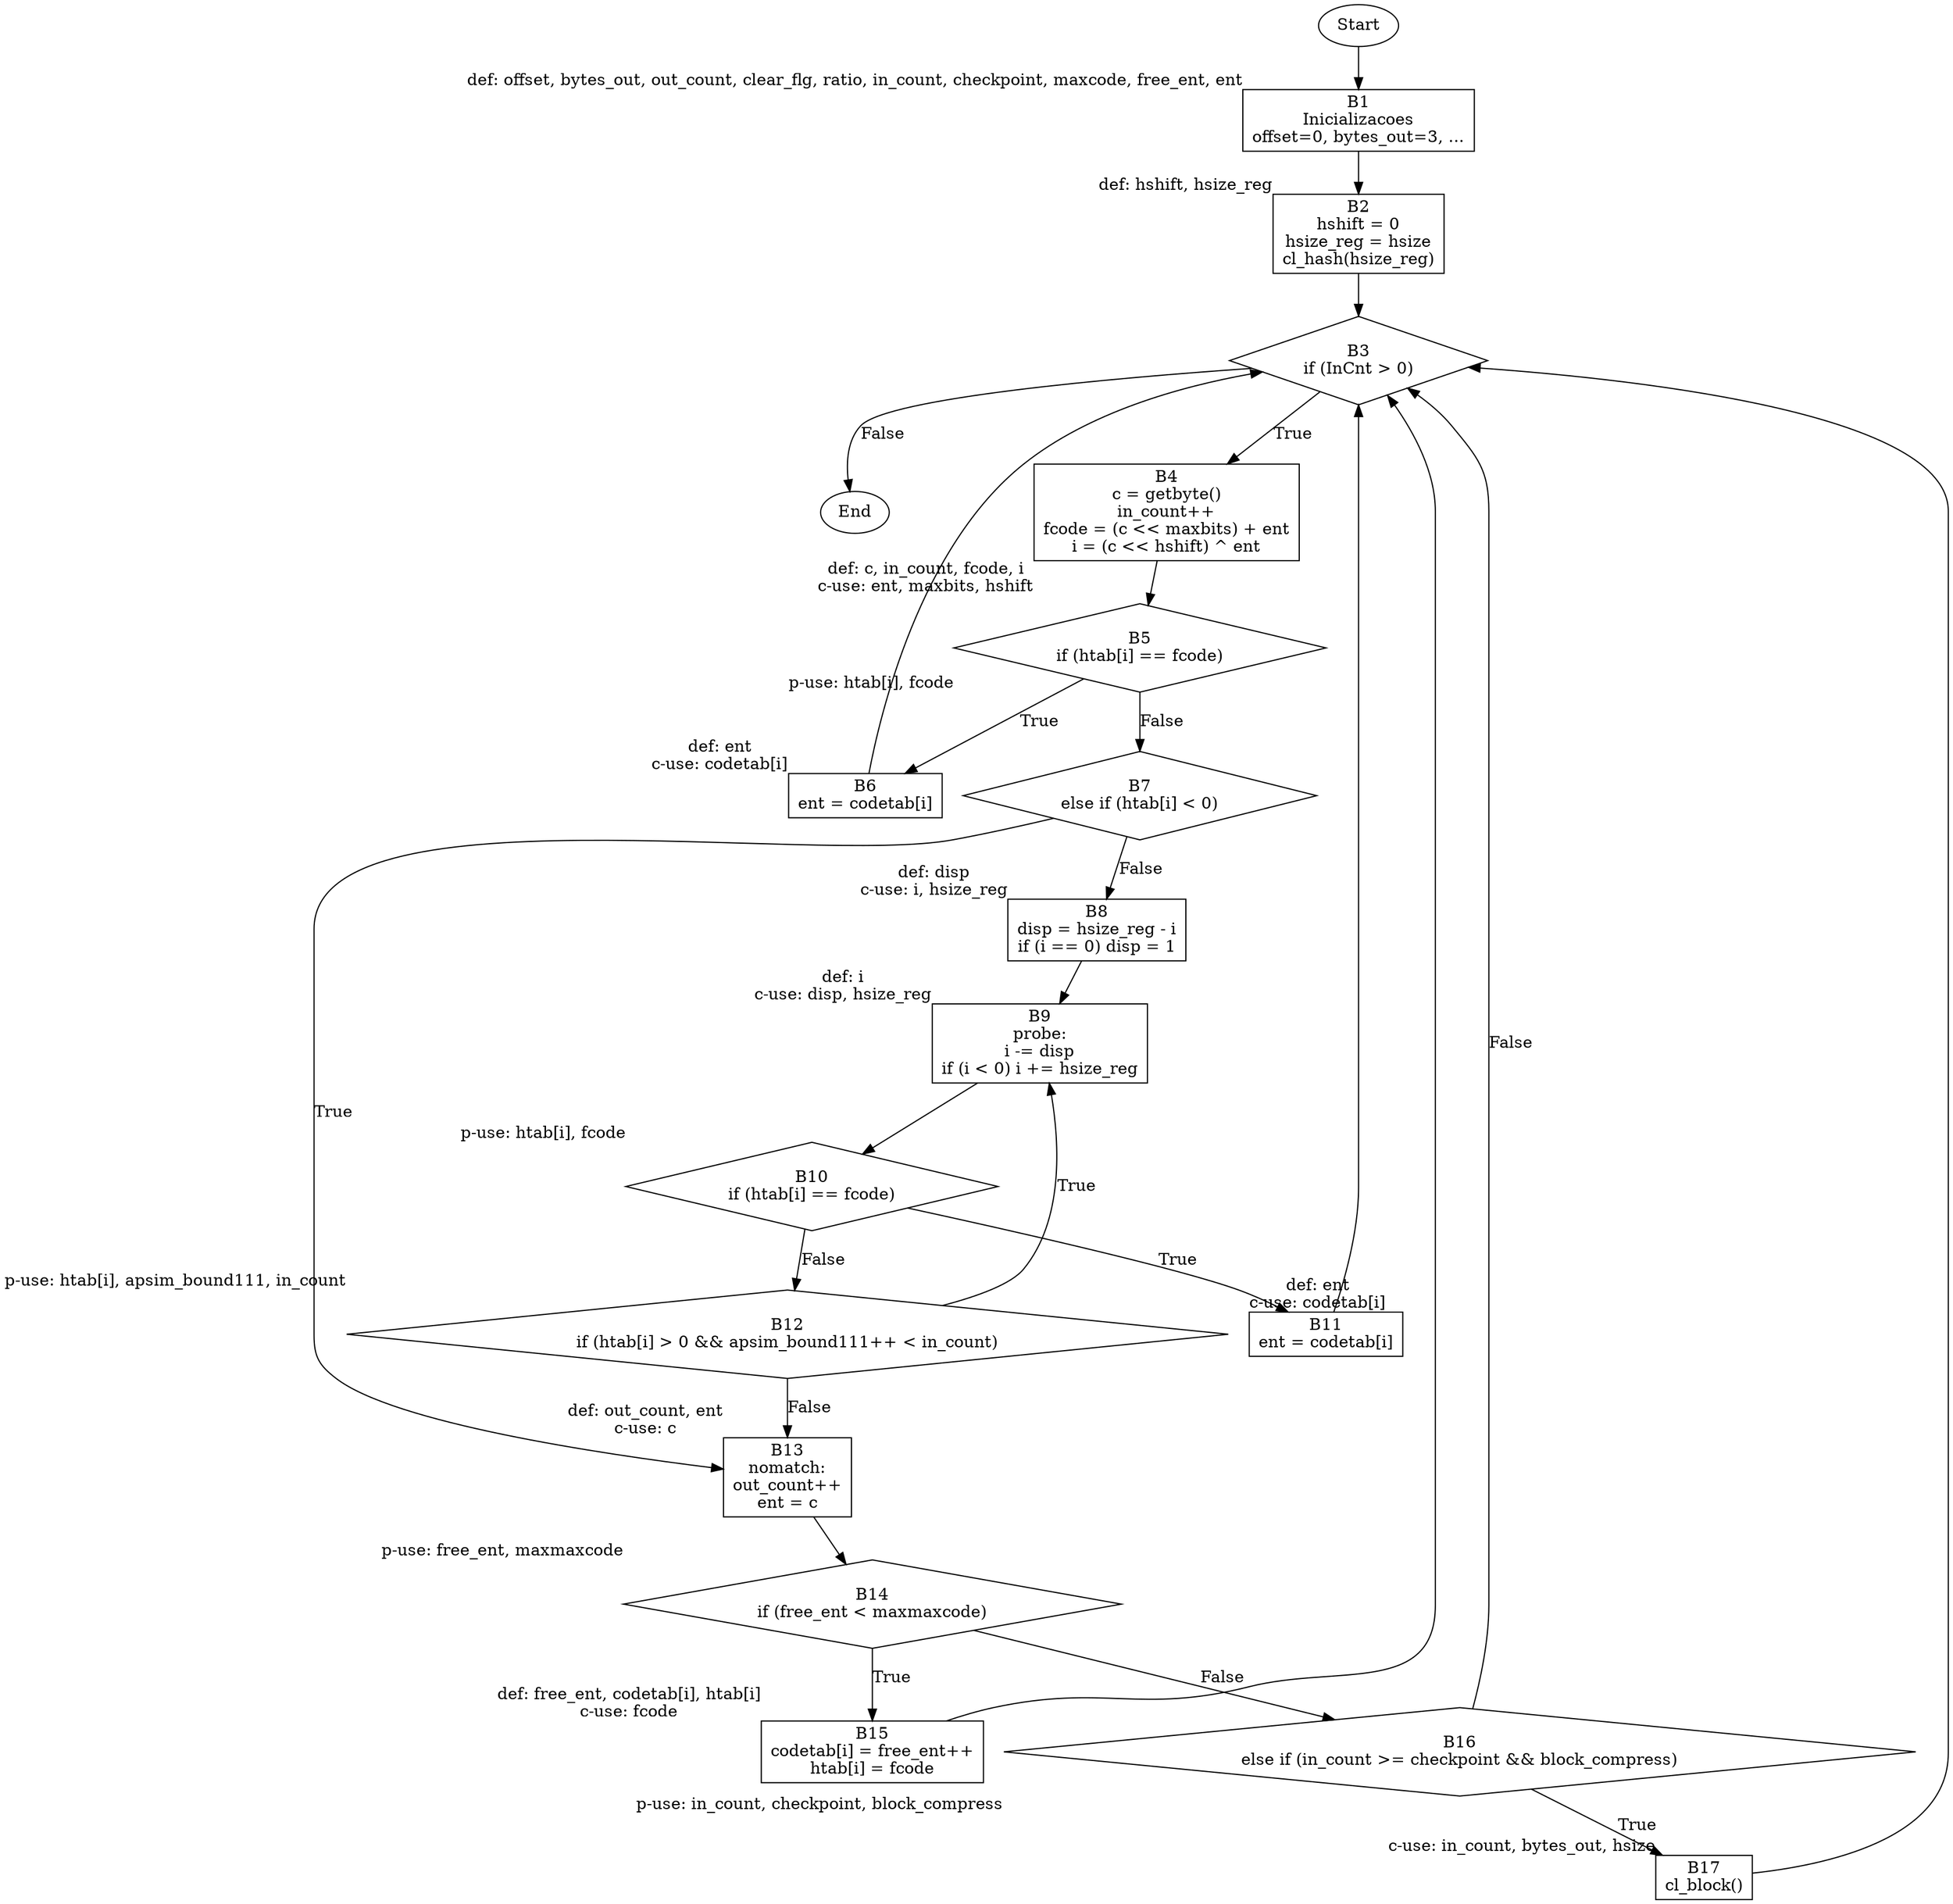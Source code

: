 digraph compress {
    rankdir=TB;
    node [shape=box];

    // Nos
    start [label="Start", shape=ellipse];
    end [label="End", shape=ellipse];

    B1 [label="B1\nInicializacoes\noffset=0, bytes_out=3, ..."];
    B2 [label="B2\nhshift = 0\nhsize_reg = hsize\ncl_hash(hsize_reg)"];
    B3 [label="B3\nif (InCnt > 0)", shape=diamond];
    B4 [label="B4\nc = getbyte()\nin_count++\nfcode = (c << maxbits) + ent\ni = (c << hshift) ^ ent"];
    B5 [label="B5\nif (htab[i] == fcode)", shape=diamond];
    B6 [label="B6\nent = codetab[i]"];
    B7 [label="B7\nelse if (htab[i] < 0)", shape=diamond];
    B8 [label="B8\ndisp = hsize_reg - i\nif (i == 0) disp = 1"];
    B9 [label="B9\nprobe:\ni -= disp\nif (i < 0) i += hsize_reg"];
    B10 [label="B10\nif (htab[i] == fcode)", shape=diamond];
    B11 [label="B11\nent = codetab[i]"];
    B12 [label="B12\nif (htab[i] > 0 && apsim_bound111++ < in_count)", shape=diamond];
    B13 [label="B13\nnomatch:\nout_count++\nent = c"];
    B14 [label="B14\nif (free_ent < maxmaxcode)", shape=diamond];
    B15 [label="B15\ncodetab[i] = free_ent++\nhtab[i] = fcode"];
    B16 [label="B16\nelse if (in_count >= checkpoint && block_compress)", shape=diamond];
    B17 [label="B17\ncl_block()"];

    // Arestas de controle
    start -> B1;
    B1 -> B2;
    B2 -> B3;
    B3 -> B4 [label="True"];
    B3 -> end [label="False"];
    B4 -> B5;
    B5 -> B6 [label="True"];
    B5 -> B7 [label="False"];
    B6 -> B3;
    B7 -> B13 [label="True"];
    B7 -> B8 [label="False"];
    B8 -> B9;
    B9 -> B10;
    B10 -> B11 [label="True"];
    B10 -> B12 [label="False"];
    B11 -> B3;
    B12 -> B9 [label="True"];
    B12 -> B13 [label="False"];
    B13 -> B14;
    B14 -> B15 [label="True"];
    B14 -> B16 [label="False"];
    B15 -> B3;
    B16 -> B17 [label="True"];
    B16 -> B3 [label="False"];
    B17 -> B3;

    // Fluxo de dados (def/use)
    B1 [xlabel="def: offset, bytes_out, out_count, clear_flg, ratio, in_count, checkpoint, maxcode, free_ent, ent"];
    B2 [xlabel="def: hshift, hsize_reg"];
    B4 [xlabel="def: c, in_count, fcode, i\nc-use: ent, maxbits, hshift"];
    B5 [xlabel="p-use: htab[i], fcode"];
    B6 [xlabel="def: ent\nc-use: codetab[i]"];
    B8 [xlabel="def: disp\nc-use: i, hsize_reg"];
    B9 [xlabel="def: i\nc-use: disp, hsize_reg"];
    B10 [xlabel="p-use: htab[i], fcode"];
    B11 [xlabel="def: ent\nc-use: codetab[i]"];
    B12 [xlabel="p-use: htab[i], apsim_bound111, in_count"];
    B13 [xlabel="def: out_count, ent\nc-use: c"];
    B14 [xlabel="p-use: free_ent, maxmaxcode"];
    B15 [xlabel="def: free_ent, codetab[i], htab[i]\nc-use: fcode"];
    B16 [xlabel="p-use: in_count, checkpoint, block_compress"];
    B17 [xlabel="c-use: in_count, bytes_out, hsize"];
}
